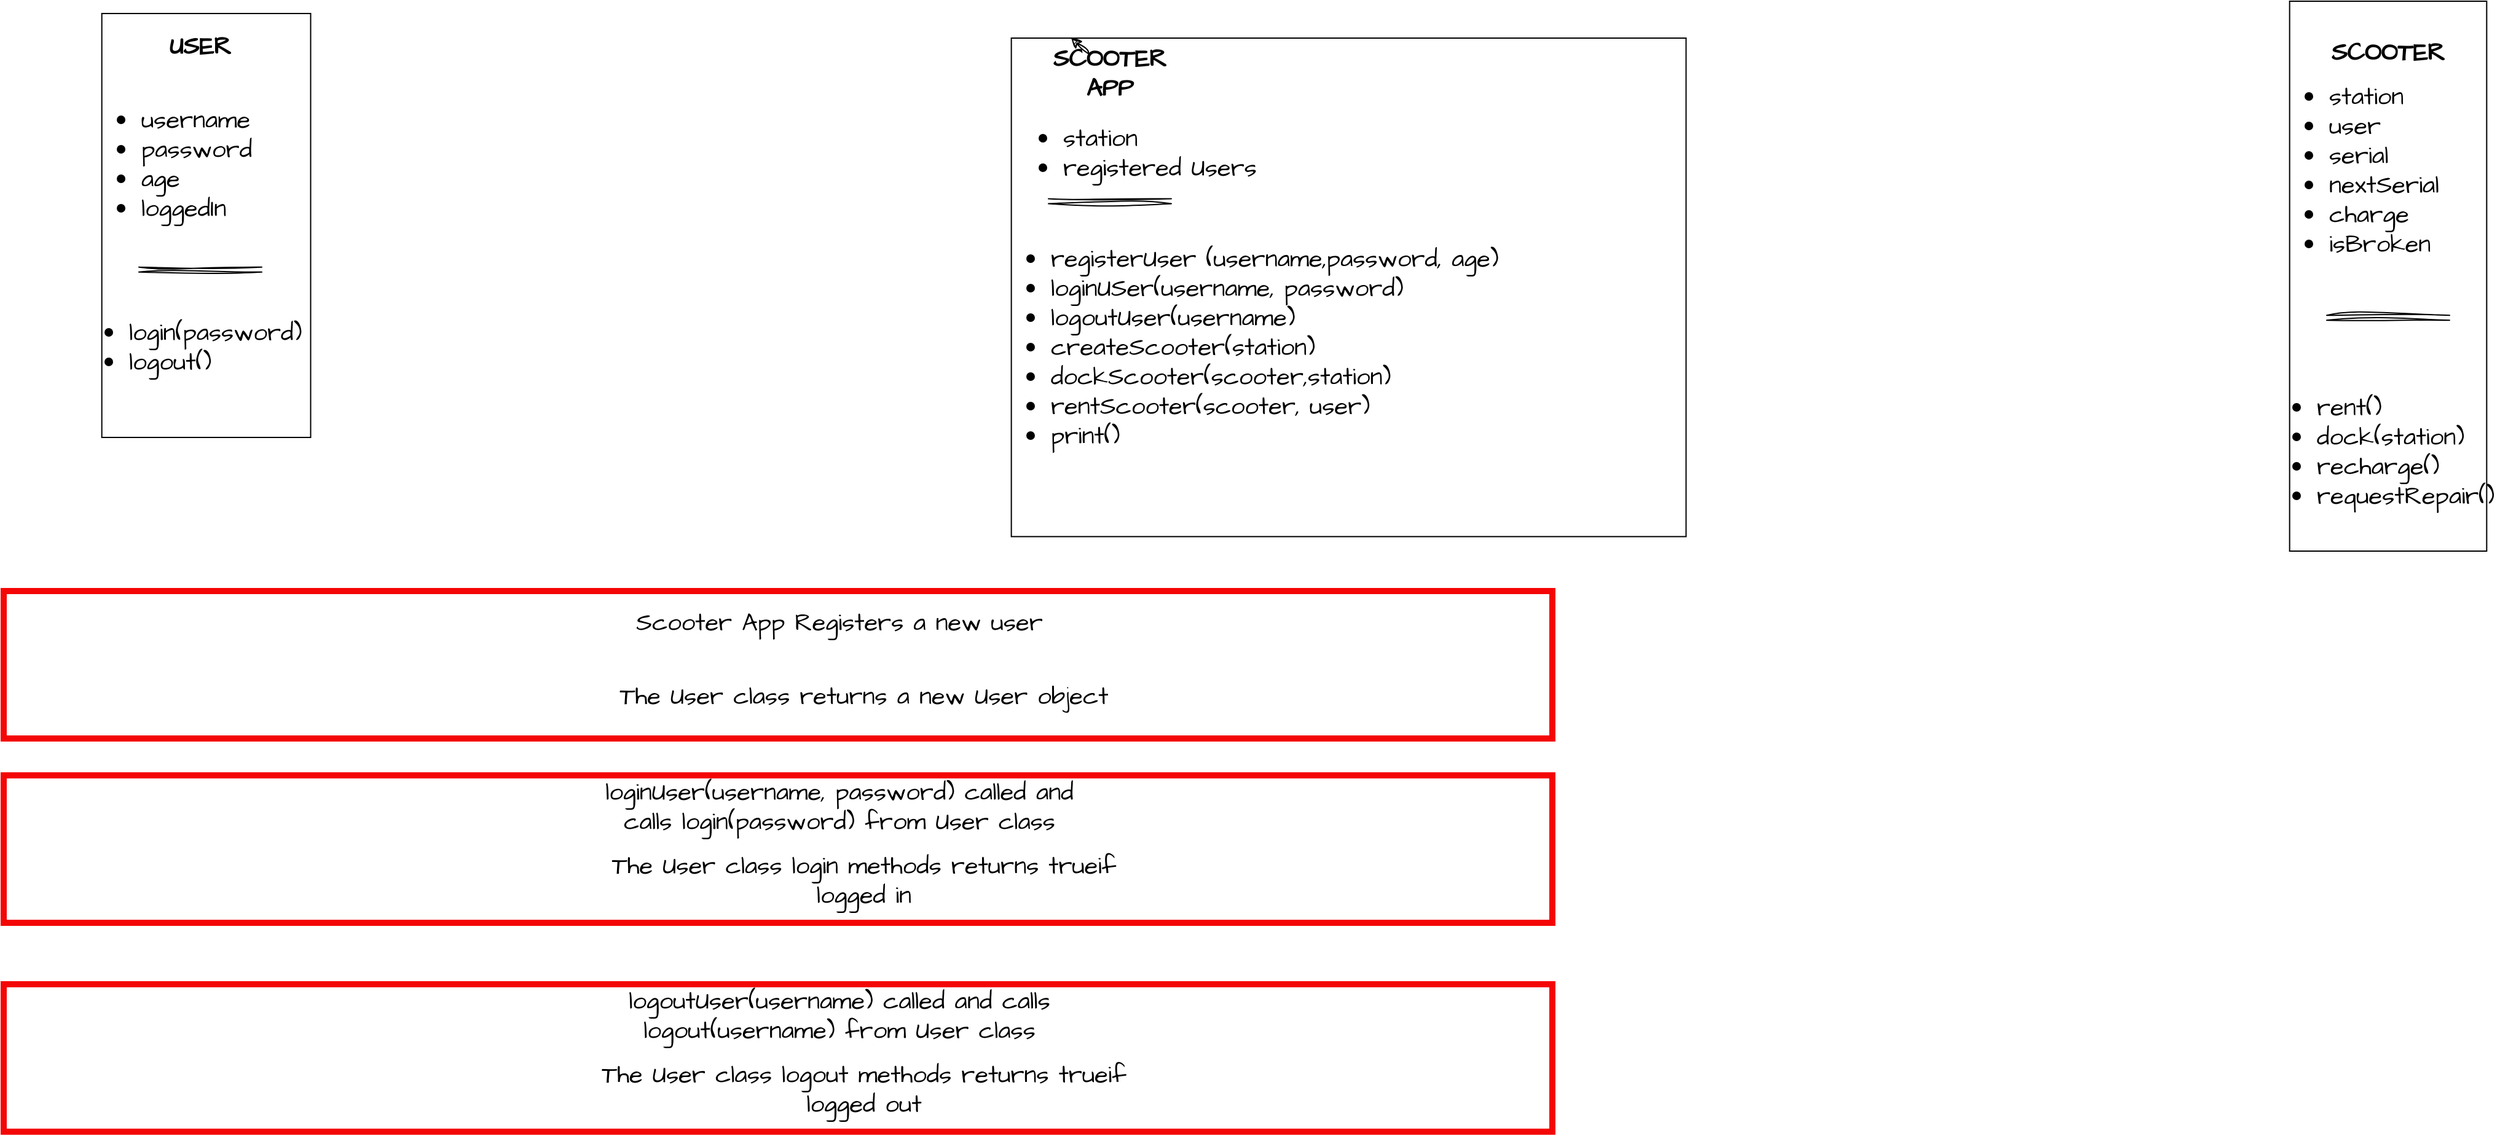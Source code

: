 <mxfile>
    <diagram id="jjF6-8D5hDRVsdyMYq7r" name="Page-1">
        <mxGraphModel dx="2150" dy="1932" grid="1" gridSize="10" guides="1" tooltips="1" connect="1" arrows="1" fold="1" page="1" pageScale="1" pageWidth="850" pageHeight="1100" math="0" shadow="0">
            <root>
                <mxCell id="0"/>
                <mxCell id="1" parent="0"/>
                <mxCell id="20" value="" style="group" parent="1" vertex="1" connectable="0">
                    <mxGeometry x="1190" y="-1080" width="190" height="447.5" as="geometry"/>
                </mxCell>
                <mxCell id="10" value="" style="whiteSpace=wrap;html=1;hachureGap=4;fontFamily=Architects Daughter;fontSource=https%3A%2F%2Ffonts.googleapis.com%2Fcss%3Ffamily%3DArchitects%2BDaughter;fontSize=20;rotation=90;container=0;" parent="20" vertex="1">
                    <mxGeometry x="-123.75" y="143.58" width="447.5" height="160.34" as="geometry"/>
                </mxCell>
                <mxCell id="11" value="&lt;b&gt;SCOOTER&lt;/b&gt;" style="text;strokeColor=none;align=center;fillColor=none;html=1;verticalAlign=middle;whiteSpace=wrap;rounded=0;sketch=1;hachureGap=4;jiggle=2;curveFitting=1;fontFamily=Architects Daughter;fontSource=https%3A%2F%2Ffonts.googleapis.com%2Fcss%3Ffamily%3DArchitects%2BDaughter;fontSize=20;container=0;" parent="20" vertex="1">
                    <mxGeometry x="70" y="25.429" width="60" height="31.034" as="geometry"/>
                </mxCell>
                <mxCell id="12" value="&lt;ul&gt;&lt;li&gt;station&lt;/li&gt;&lt;li&gt;user&lt;/li&gt;&lt;li&gt;serial&lt;/li&gt;&lt;li&gt;nextSerial&lt;/li&gt;&lt;li&gt;charge&lt;/li&gt;&lt;li&gt;isBroken&lt;/li&gt;&lt;/ul&gt;" style="text;strokeColor=none;align=left;fillColor=none;html=1;verticalAlign=middle;whiteSpace=wrap;rounded=0;sketch=1;hachureGap=4;jiggle=2;curveFitting=1;fontFamily=Architects Daughter;fontSource=https%3A%2F%2Ffonts.googleapis.com%2Fcss%3Ffamily%3DArchitects%2BDaughter;fontSize=20;container=0;" parent="20" vertex="1">
                    <mxGeometry x="10" y="118.532" width="180" height="36.207" as="geometry"/>
                </mxCell>
                <mxCell id="18" value="" style="shape=link;html=1;sketch=1;hachureGap=4;jiggle=2;curveFitting=1;fontFamily=Architects Daughter;fontSource=https%3A%2F%2Ffonts.googleapis.com%2Fcss%3Ffamily%3DArchitects%2BDaughter;fontSize=16;" parent="20" edge="1">
                    <mxGeometry width="100" relative="1" as="geometry">
                        <mxPoint x="50" y="257.67" as="sourcePoint"/>
                        <mxPoint x="150" y="257.67" as="targetPoint"/>
                    </mxGeometry>
                </mxCell>
                <mxCell id="19" value="&lt;ul&gt;&lt;li&gt;rent()&lt;/li&gt;&lt;li&gt;dock(station)&lt;/li&gt;&lt;li&gt;recharge()&lt;/li&gt;&lt;li&gt;requestRepair()&lt;/li&gt;&lt;/ul&gt;" style="text;strokeColor=none;align=left;fillColor=none;html=1;verticalAlign=middle;whiteSpace=wrap;rounded=0;sketch=1;hachureGap=4;jiggle=2;curveFitting=1;fontFamily=Architects Daughter;fontSource=https%3A%2F%2Ffonts.googleapis.com%2Fcss%3Ffamily%3DArchitects%2BDaughter;fontSize=20;container=0;" parent="20" vertex="1">
                    <mxGeometry y="347.672" width="180" height="36.207" as="geometry"/>
                </mxCell>
                <mxCell id="23" value="" style="group" parent="1" vertex="1" connectable="0">
                    <mxGeometry x="-590" y="-1070.005" width="190" height="345" as="geometry"/>
                </mxCell>
                <mxCell id="6" value="" style="whiteSpace=wrap;html=1;hachureGap=4;fontFamily=Architects Daughter;fontSource=https%3A%2F%2Ffonts.googleapis.com%2Fcss%3Ffamily%3DArchitects%2BDaughter;fontSize=20;rotation=90;container=0;" parent="23" vertex="1">
                    <mxGeometry x="-67.71" y="87.545" width="345" height="169.91" as="geometry"/>
                </mxCell>
                <mxCell id="4" value="&lt;b&gt;USER&lt;/b&gt;" style="text;strokeColor=none;align=center;fillColor=none;html=1;verticalAlign=middle;whiteSpace=wrap;rounded=0;sketch=1;hachureGap=4;jiggle=2;curveFitting=1;fontFamily=Architects Daughter;fontSource=https%3A%2F%2Ffonts.googleapis.com%2Fcss%3Ffamily%3DArchitects%2BDaughter;fontSize=20;container=0;" parent="23" vertex="1">
                    <mxGeometry x="70" y="10.514" width="60" height="31.034" as="geometry"/>
                </mxCell>
                <mxCell id="5" value="&lt;ul&gt;&lt;li&gt;username&lt;/li&gt;&lt;li&gt;password&lt;/li&gt;&lt;li&gt;age&lt;/li&gt;&lt;li&gt;loggedIn&lt;/li&gt;&lt;/ul&gt;" style="text;strokeColor=none;align=left;fillColor=none;html=1;verticalAlign=middle;whiteSpace=wrap;rounded=0;sketch=1;hachureGap=4;jiggle=2;curveFitting=1;fontFamily=Architects Daughter;fontSource=https%3A%2F%2Ffonts.googleapis.com%2Fcss%3Ffamily%3DArchitects%2BDaughter;fontSize=20;container=0;" parent="23" vertex="1">
                    <mxGeometry x="10" y="103.617" width="180" height="36.207" as="geometry"/>
                </mxCell>
                <mxCell id="21" value="" style="shape=link;html=1;sketch=1;hachureGap=4;jiggle=2;curveFitting=1;fontFamily=Architects Daughter;fontSource=https%3A%2F%2Ffonts.googleapis.com%2Fcss%3Ffamily%3DArchitects%2BDaughter;fontSize=16;" parent="23" edge="1">
                    <mxGeometry width="100" relative="1" as="geometry">
                        <mxPoint x="50" y="208.355" as="sourcePoint"/>
                        <mxPoint x="150" y="208.355" as="targetPoint"/>
                    </mxGeometry>
                </mxCell>
                <mxCell id="22" value="&lt;ul&gt;&lt;li&gt;login(password)&lt;/li&gt;&lt;li&gt;&lt;span style=&quot;background-color: initial;&quot;&gt;logout()&lt;/span&gt;&lt;br&gt;&lt;/li&gt;&lt;/ul&gt;" style="text;strokeColor=none;align=left;fillColor=none;html=1;verticalAlign=middle;whiteSpace=wrap;rounded=0;sketch=1;hachureGap=4;jiggle=2;curveFitting=1;fontFamily=Architects Daughter;fontSource=https%3A%2F%2Ffonts.googleapis.com%2Fcss%3Ffamily%3DArchitects%2BDaughter;fontSize=20;container=0;" parent="23" vertex="1">
                    <mxGeometry y="252.667" width="180" height="36.207" as="geometry"/>
                </mxCell>
                <mxCell id="28" value="" style="group" parent="1" vertex="1" connectable="0">
                    <mxGeometry x="160" y="-1049.995" width="558.775" height="405.7" as="geometry"/>
                </mxCell>
                <mxCell id="14" value="" style="whiteSpace=wrap;html=1;hachureGap=4;fontFamily=Architects Daughter;fontSource=https%3A%2F%2Ffonts.googleapis.com%2Fcss%3Ffamily%3DArchitects%2BDaughter;fontSize=20;rotation=90;container=0;" parent="28" vertex="1">
                    <mxGeometry x="81.45" y="-71.625" width="405.7" height="548.95" as="geometry"/>
                </mxCell>
                <mxCell id="27" value="" style="edgeStyle=none;sketch=1;hachureGap=4;jiggle=2;curveFitting=1;html=1;fontFamily=Architects Daughter;fontSource=https%3A%2F%2Ffonts.googleapis.com%2Fcss%3Ffamily%3DArchitects%2BDaughter;fontSize=16;" parent="28" source="15" target="14" edge="1">
                    <mxGeometry relative="1" as="geometry"/>
                </mxCell>
                <mxCell id="15" value="&lt;b&gt;SCOOTER APP&lt;/b&gt;" style="text;strokeColor=none;align=center;fillColor=none;html=1;verticalAlign=middle;whiteSpace=wrap;rounded=0;sketch=1;hachureGap=4;jiggle=2;curveFitting=1;fontFamily=Architects Daughter;fontSource=https%3A%2F%2Ffonts.googleapis.com%2Fcss%3Ffamily%3DArchitects%2BDaughter;fontSize=20;container=0;" parent="28" vertex="1">
                    <mxGeometry x="60" y="12.774" width="60" height="31.034" as="geometry"/>
                </mxCell>
                <mxCell id="16" value="&lt;ul&gt;&lt;li&gt;registerUser (username,password, age)&lt;/li&gt;&lt;li&gt;loginUSer(username, password)&lt;/li&gt;&lt;li&gt;logoutUser(username)&lt;/li&gt;&lt;li&gt;createScooter(station)&lt;/li&gt;&lt;li&gt;dockScooter(scooter,station)&lt;/li&gt;&lt;li&gt;rentScooter(scooter, user)&lt;/li&gt;&lt;li&gt;print()&lt;/li&gt;&lt;/ul&gt;" style="text;strokeColor=none;align=left;fillColor=none;html=1;verticalAlign=middle;whiteSpace=wrap;rounded=0;sketch=1;hachureGap=4;jiggle=2;curveFitting=1;fontFamily=Architects Daughter;fontSource=https%3A%2F%2Ffonts.googleapis.com%2Fcss%3Ffamily%3DArchitects%2BDaughter;fontSize=20;container=0;" parent="28" vertex="1">
                    <mxGeometry y="232.775" width="485" height="36.21" as="geometry"/>
                </mxCell>
                <mxCell id="25" value="" style="shape=link;html=1;sketch=1;hachureGap=4;jiggle=2;curveFitting=1;fontFamily=Architects Daughter;fontSource=https%3A%2F%2Ffonts.googleapis.com%2Fcss%3Ffamily%3DArchitects%2BDaughter;fontSize=16;" parent="28" edge="1">
                    <mxGeometry width="100" relative="1" as="geometry">
                        <mxPoint x="40" y="132.775" as="sourcePoint"/>
                        <mxPoint x="140" y="132.775" as="targetPoint"/>
                    </mxGeometry>
                </mxCell>
                <mxCell id="26" value="&lt;ul&gt;&lt;li&gt;station&lt;/li&gt;&lt;li&gt;registered Users&lt;/li&gt;&lt;/ul&gt;" style="text;strokeColor=none;align=left;fillColor=none;html=1;verticalAlign=middle;whiteSpace=wrap;rounded=0;sketch=1;hachureGap=4;jiggle=2;curveFitting=1;fontFamily=Architects Daughter;fontSource=https%3A%2F%2Ffonts.googleapis.com%2Fcss%3Ffamily%3DArchitects%2BDaughter;fontSize=20;container=0;" parent="28" vertex="1">
                    <mxGeometry x="10" y="74.845" width="305" height="36.21" as="geometry"/>
                </mxCell>
                <mxCell id="47" value="" style="group" vertex="1" connectable="0" parent="1">
                    <mxGeometry x="-650" y="-600" width="1260" height="120" as="geometry"/>
                </mxCell>
                <mxCell id="32" value="" style="rounded=0;whiteSpace=wrap;html=1;hachureGap=4;strokeColor=#f40606;strokeWidth=5;fontFamily=Architects Daughter;fontSource=https%3A%2F%2Ffonts.googleapis.com%2Fcss%3Ffamily%3DArchitects%2BDaughter;fontSize=20;" parent="47" vertex="1">
                    <mxGeometry width="1260" height="120" as="geometry"/>
                </mxCell>
                <mxCell id="40" value="Scooter App Registers a new user" style="text;strokeColor=none;align=center;fillColor=none;html=1;verticalAlign=middle;whiteSpace=wrap;rounded=0;sketch=0;hachureGap=4;jiggle=2;curveFitting=1;strokeWidth=5;fontFamily=Architects Daughter;fontSource=https%3A%2F%2Ffonts.googleapis.com%2Fcss%3Ffamily%3DArchitects%2BDaughter;fontSize=20;" parent="47" vertex="1">
                    <mxGeometry x="470" y="10" width="420" height="30" as="geometry"/>
                </mxCell>
                <mxCell id="46" value="The User class returns a new User object" style="text;strokeColor=none;align=center;fillColor=none;html=1;verticalAlign=middle;whiteSpace=wrap;rounded=0;sketch=0;hachureGap=4;jiggle=2;curveFitting=1;strokeWidth=5;fontFamily=Architects Daughter;fontSource=https%3A%2F%2Ffonts.googleapis.com%2Fcss%3Ffamily%3DArchitects%2BDaughter;fontSize=20;" parent="47" vertex="1">
                    <mxGeometry x="480" y="70" width="440" height="30" as="geometry"/>
                </mxCell>
                <mxCell id="48" value="" style="group" vertex="1" connectable="0" parent="1">
                    <mxGeometry x="-650" y="-450" width="1260" height="120" as="geometry"/>
                </mxCell>
                <mxCell id="49" value="" style="rounded=0;whiteSpace=wrap;html=1;hachureGap=4;strokeColor=#f40606;strokeWidth=5;fontFamily=Architects Daughter;fontSource=https%3A%2F%2Ffonts.googleapis.com%2Fcss%3Ffamily%3DArchitects%2BDaughter;fontSize=20;" vertex="1" parent="48">
                    <mxGeometry width="1260" height="120" as="geometry"/>
                </mxCell>
                <mxCell id="50" value="loginUser(username, password) called and calls login(password) from User class" style="text;strokeColor=none;align=center;fillColor=none;html=1;verticalAlign=middle;whiteSpace=wrap;rounded=0;sketch=0;hachureGap=4;jiggle=2;curveFitting=1;strokeWidth=5;fontFamily=Architects Daughter;fontSource=https%3A%2F%2Ffonts.googleapis.com%2Fcss%3Ffamily%3DArchitects%2BDaughter;fontSize=20;" vertex="1" parent="48">
                    <mxGeometry x="470" y="10" width="420" height="30" as="geometry"/>
                </mxCell>
                <mxCell id="51" value="The User class login methods returns trueif logged in" style="text;strokeColor=none;align=center;fillColor=none;html=1;verticalAlign=middle;whiteSpace=wrap;rounded=0;sketch=0;hachureGap=4;jiggle=2;curveFitting=1;strokeWidth=5;fontFamily=Architects Daughter;fontSource=https%3A%2F%2Ffonts.googleapis.com%2Fcss%3Ffamily%3DArchitects%2BDaughter;fontSize=20;" vertex="1" parent="48">
                    <mxGeometry x="480" y="70" width="440" height="30" as="geometry"/>
                </mxCell>
                <mxCell id="56" value="" style="group" vertex="1" connectable="0" parent="1">
                    <mxGeometry x="-650" y="-280" width="1260" height="120" as="geometry"/>
                </mxCell>
                <mxCell id="57" value="" style="rounded=0;whiteSpace=wrap;html=1;hachureGap=4;strokeColor=#f40606;strokeWidth=5;fontFamily=Architects Daughter;fontSource=https%3A%2F%2Ffonts.googleapis.com%2Fcss%3Ffamily%3DArchitects%2BDaughter;fontSize=20;" vertex="1" parent="56">
                    <mxGeometry width="1260" height="120" as="geometry"/>
                </mxCell>
                <mxCell id="58" value="logoutUser(username) called and calls logout(username) from User class" style="text;strokeColor=none;align=center;fillColor=none;html=1;verticalAlign=middle;whiteSpace=wrap;rounded=0;sketch=0;hachureGap=4;jiggle=2;curveFitting=1;strokeWidth=5;fontFamily=Architects Daughter;fontSource=https%3A%2F%2Ffonts.googleapis.com%2Fcss%3Ffamily%3DArchitects%2BDaughter;fontSize=20;" vertex="1" parent="56">
                    <mxGeometry x="470" y="10" width="420" height="30" as="geometry"/>
                </mxCell>
                <mxCell id="59" value="The User class logout methods returns trueif logged out" style="text;strokeColor=none;align=center;fillColor=none;html=1;verticalAlign=middle;whiteSpace=wrap;rounded=0;sketch=0;hachureGap=4;jiggle=2;curveFitting=1;strokeWidth=5;fontFamily=Architects Daughter;fontSource=https%3A%2F%2Ffonts.googleapis.com%2Fcss%3Ffamily%3DArchitects%2BDaughter;fontSize=20;" vertex="1" parent="56">
                    <mxGeometry x="480" y="70" width="440" height="30" as="geometry"/>
                </mxCell>
            </root>
        </mxGraphModel>
    </diagram>
</mxfile>